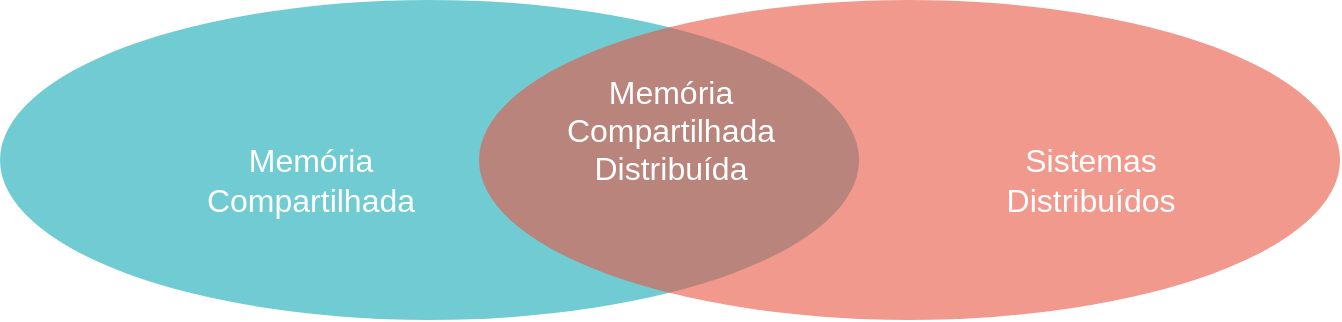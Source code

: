 <mxfile version="14.1.8" type="device"><diagram id="3228e29e-7158-1315-38df-8450db1d8a1d" name="Page-1"><mxGraphModel dx="1106" dy="807" grid="1" gridSize="10" guides="1" tooltips="1" connect="1" arrows="1" fold="1" page="1" pageScale="1" pageWidth="1169" pageHeight="827" background="#ffffff" math="0" shadow="0"><root><mxCell id="0"/><mxCell id="1" parent="0"/><mxCell id="21532" value="" style="ellipse;fillColor=#12AAB5;opacity=60;strokeColor=none;html=1;fontColor=#FFFFFF;" parent="1" vertex="1"><mxGeometry x="250" y="180" width="429.5" height="160" as="geometry"/></mxCell><mxCell id="21533" value="" style="ellipse;fillColor=#e85642;opacity=60;strokeColor=none;html=1;fontColor=#FFFFFF;" parent="1" vertex="1"><mxGeometry x="489.5" y="180" width="430.5" height="160" as="geometry"/></mxCell><mxCell id="21534" value="Memória&lt;br style=&quot;font-size: 16px;&quot;&gt;Compartilhada" style="text;fontSize=16;align=center;verticalAlign=middle;html=1;fontColor=#FFFFFF;" parent="1" vertex="1"><mxGeometry x="310" y="235" width="190" height="70" as="geometry"/></mxCell><mxCell id="21535" value="Sistemas&lt;br style=&quot;font-size: 16px;&quot;&gt;Distribuídos" style="text;fontSize=16;align=center;verticalAlign=middle;html=1;fontColor=#FFFFFF;" parent="1" vertex="1"><mxGeometry x="699.5" y="235" width="190" height="70" as="geometry"/></mxCell><mxCell id="21537" value="Memória&lt;br&gt;Compartilhada&lt;br&gt;Distribuída" style="text;align=center;html=1;fontColor=#FFFFFF;fontSize=16;" parent="1" vertex="1"><mxGeometry x="565" y="210" width="40" height="40" as="geometry"/></mxCell></root></mxGraphModel></diagram></mxfile>